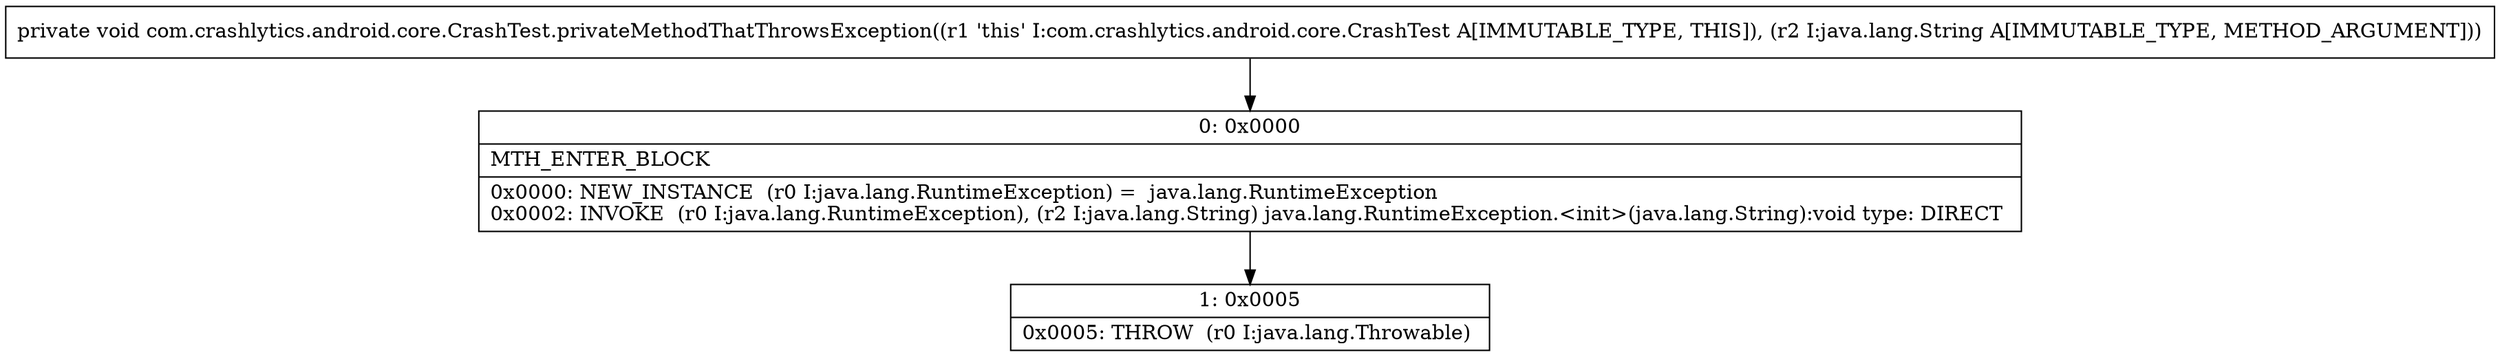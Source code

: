 digraph "CFG forcom.crashlytics.android.core.CrashTest.privateMethodThatThrowsException(Ljava\/lang\/String;)V" {
Node_0 [shape=record,label="{0\:\ 0x0000|MTH_ENTER_BLOCK\l|0x0000: NEW_INSTANCE  (r0 I:java.lang.RuntimeException) =  java.lang.RuntimeException \l0x0002: INVOKE  (r0 I:java.lang.RuntimeException), (r2 I:java.lang.String) java.lang.RuntimeException.\<init\>(java.lang.String):void type: DIRECT \l}"];
Node_1 [shape=record,label="{1\:\ 0x0005|0x0005: THROW  (r0 I:java.lang.Throwable) \l}"];
MethodNode[shape=record,label="{private void com.crashlytics.android.core.CrashTest.privateMethodThatThrowsException((r1 'this' I:com.crashlytics.android.core.CrashTest A[IMMUTABLE_TYPE, THIS]), (r2 I:java.lang.String A[IMMUTABLE_TYPE, METHOD_ARGUMENT])) }"];
MethodNode -> Node_0;
Node_0 -> Node_1;
}

